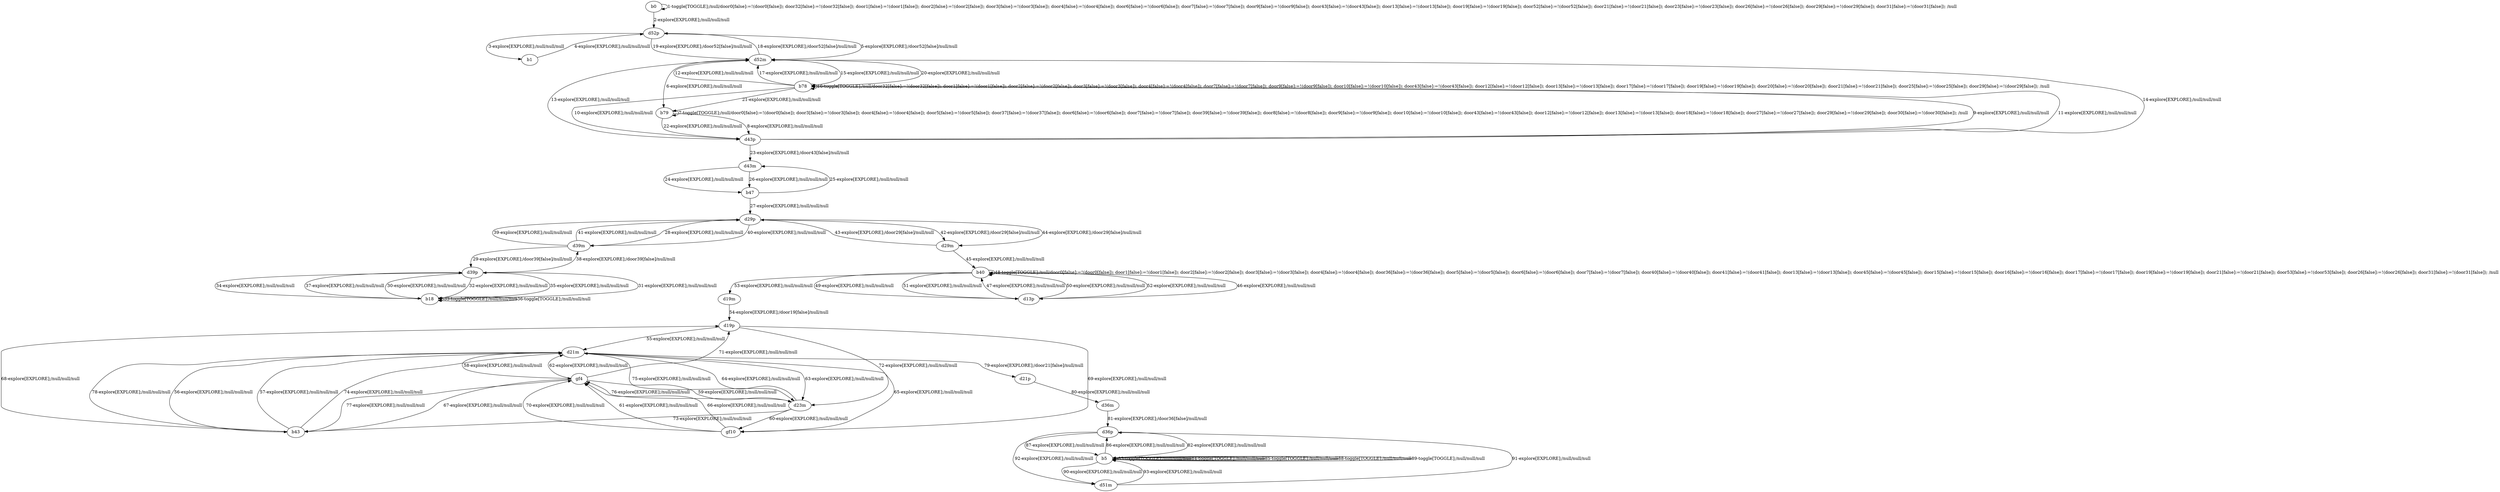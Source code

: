 # Total number of goals covered by this test: 1
# d51m --> b5

digraph g {
"b0" -> "b0" [label = "1-toggle[TOGGLE];/null/door0[false]:=!(door0[false]); door32[false]:=!(door32[false]); door1[false]:=!(door1[false]); door2[false]:=!(door2[false]); door3[false]:=!(door3[false]); door4[false]:=!(door4[false]); door6[false]:=!(door6[false]); door7[false]:=!(door7[false]); door9[false]:=!(door9[false]); door43[false]:=!(door43[false]); door13[false]:=!(door13[false]); door19[false]:=!(door19[false]); door52[false]:=!(door52[false]); door21[false]:=!(door21[false]); door23[false]:=!(door23[false]); door26[false]:=!(door26[false]); door29[false]:=!(door29[false]); door31[false]:=!(door31[false]); /null"];
"b0" -> "d52p" [label = "2-explore[EXPLORE];/null/null/null"];
"d52p" -> "b1" [label = "3-explore[EXPLORE];/null/null/null"];
"b1" -> "d52p" [label = "4-explore[EXPLORE];/null/null/null"];
"d52p" -> "d52m" [label = "5-explore[EXPLORE];/door52[false]/null/null"];
"d52m" -> "b79" [label = "6-explore[EXPLORE];/null/null/null"];
"b79" -> "b79" [label = "7-toggle[TOGGLE];/null/door0[false]:=!(door0[false]); door3[false]:=!(door3[false]); door4[false]:=!(door4[false]); door5[false]:=!(door5[false]); door37[false]:=!(door37[false]); door6[false]:=!(door6[false]); door7[false]:=!(door7[false]); door39[false]:=!(door39[false]); door8[false]:=!(door8[false]); door9[false]:=!(door9[false]); door10[false]:=!(door10[false]); door43[false]:=!(door43[false]); door12[false]:=!(door12[false]); door13[false]:=!(door13[false]); door18[false]:=!(door18[false]); door27[false]:=!(door27[false]); door29[false]:=!(door29[false]); door30[false]:=!(door30[false]); /null"];
"b79" -> "d43p" [label = "8-explore[EXPLORE];/null/null/null"];
"d43p" -> "b78" [label = "9-explore[EXPLORE];/null/null/null"];
"b78" -> "d43p" [label = "10-explore[EXPLORE];/null/null/null"];
"d43p" -> "b78" [label = "11-explore[EXPLORE];/null/null/null"];
"b78" -> "d52m" [label = "12-explore[EXPLORE];/null/null/null"];
"d52m" -> "d43p" [label = "13-explore[EXPLORE];/null/null/null"];
"d43p" -> "d52m" [label = "14-explore[EXPLORE];/null/null/null"];
"d52m" -> "b78" [label = "15-explore[EXPLORE];/null/null/null"];
"b78" -> "b78" [label = "16-toggle[TOGGLE];/null/door32[false]:=!(door32[false]); door1[false]:=!(door1[false]); door2[false]:=!(door2[false]); door3[false]:=!(door3[false]); door4[false]:=!(door4[false]); door7[false]:=!(door7[false]); door9[false]:=!(door9[false]); door10[false]:=!(door10[false]); door43[false]:=!(door43[false]); door12[false]:=!(door12[false]); door13[false]:=!(door13[false]); door17[false]:=!(door17[false]); door19[false]:=!(door19[false]); door20[false]:=!(door20[false]); door21[false]:=!(door21[false]); door25[false]:=!(door25[false]); door29[false]:=!(door29[false]); /null"];
"b78" -> "d52m" [label = "17-explore[EXPLORE];/null/null/null"];
"d52m" -> "d52p" [label = "18-explore[EXPLORE];/door52[false]/null/null"];
"d52p" -> "d52m" [label = "19-explore[EXPLORE];/door52[false]/null/null"];
"d52m" -> "b78" [label = "20-explore[EXPLORE];/null/null/null"];
"b78" -> "b79" [label = "21-explore[EXPLORE];/null/null/null"];
"b79" -> "d43p" [label = "22-explore[EXPLORE];/null/null/null"];
"d43p" -> "d43m" [label = "23-explore[EXPLORE];/door43[false]/null/null"];
"d43m" -> "b47" [label = "24-explore[EXPLORE];/null/null/null"];
"b47" -> "d43m" [label = "25-explore[EXPLORE];/null/null/null"];
"d43m" -> "b47" [label = "26-explore[EXPLORE];/null/null/null"];
"b47" -> "d29p" [label = "27-explore[EXPLORE];/null/null/null"];
"d29p" -> "d39m" [label = "28-explore[EXPLORE];/null/null/null"];
"d39m" -> "d39p" [label = "29-explore[EXPLORE];/door39[false]/null/null"];
"d39p" -> "b18" [label = "30-explore[EXPLORE];/null/null/null"];
"b18" -> "d39p" [label = "31-explore[EXPLORE];/null/null/null"];
"d39p" -> "b18" [label = "32-explore[EXPLORE];/null/null/null"];
"b18" -> "b18" [label = "33-toggle[TOGGLE];/null/null/null"];
"b18" -> "d39p" [label = "34-explore[EXPLORE];/null/null/null"];
"d39p" -> "b18" [label = "35-explore[EXPLORE];/null/null/null"];
"b18" -> "b18" [label = "36-toggle[TOGGLE];/null/null/null"];
"b18" -> "d39p" [label = "37-explore[EXPLORE];/null/null/null"];
"d39p" -> "d39m" [label = "38-explore[EXPLORE];/door39[false]/null/null"];
"d39m" -> "d29p" [label = "39-explore[EXPLORE];/null/null/null"];
"d29p" -> "d39m" [label = "40-explore[EXPLORE];/null/null/null"];
"d39m" -> "d29p" [label = "41-explore[EXPLORE];/null/null/null"];
"d29p" -> "d29m" [label = "42-explore[EXPLORE];/door29[false]/null/null"];
"d29m" -> "d29p" [label = "43-explore[EXPLORE];/door29[false]/null/null"];
"d29p" -> "d29m" [label = "44-explore[EXPLORE];/door29[false]/null/null"];
"d29m" -> "b40" [label = "45-explore[EXPLORE];/null/null/null"];
"b40" -> "d13p" [label = "46-explore[EXPLORE];/null/null/null"];
"d13p" -> "b40" [label = "47-explore[EXPLORE];/null/null/null"];
"b40" -> "b40" [label = "48-toggle[TOGGLE];/null/door0[false]:=!(door0[false]); door1[false]:=!(door1[false]); door2[false]:=!(door2[false]); door3[false]:=!(door3[false]); door4[false]:=!(door4[false]); door36[false]:=!(door36[false]); door5[false]:=!(door5[false]); door6[false]:=!(door6[false]); door7[false]:=!(door7[false]); door40[false]:=!(door40[false]); door41[false]:=!(door41[false]); door13[false]:=!(door13[false]); door45[false]:=!(door45[false]); door15[false]:=!(door15[false]); door16[false]:=!(door16[false]); door17[false]:=!(door17[false]); door19[false]:=!(door19[false]); door21[false]:=!(door21[false]); door53[false]:=!(door53[false]); door26[false]:=!(door26[false]); door31[false]:=!(door31[false]); /null"];
"b40" -> "d13p" [label = "49-explore[EXPLORE];/null/null/null"];
"d13p" -> "b40" [label = "50-explore[EXPLORE];/null/null/null"];
"b40" -> "d13p" [label = "51-explore[EXPLORE];/null/null/null"];
"d13p" -> "b40" [label = "52-explore[EXPLORE];/null/null/null"];
"b40" -> "d19m" [label = "53-explore[EXPLORE];/null/null/null"];
"d19m" -> "d19p" [label = "54-explore[EXPLORE];/door19[false]/null/null"];
"d19p" -> "d21m" [label = "55-explore[EXPLORE];/null/null/null"];
"d21m" -> "b43" [label = "56-explore[EXPLORE];/null/null/null"];
"b43" -> "d21m" [label = "57-explore[EXPLORE];/null/null/null"];
"d21m" -> "gf4" [label = "58-explore[EXPLORE];/null/null/null"];
"gf4" -> "d23m" [label = "59-explore[EXPLORE];/null/null/null"];
"d23m" -> "gf10" [label = "60-explore[EXPLORE];/null/null/null"];
"gf10" -> "gf4" [label = "61-explore[EXPLORE];/null/null/null"];
"gf4" -> "d21m" [label = "62-explore[EXPLORE];/null/null/null"];
"d21m" -> "d23m" [label = "63-explore[EXPLORE];/null/null/null"];
"d23m" -> "d21m" [label = "64-explore[EXPLORE];/null/null/null"];
"d21m" -> "gf10" [label = "65-explore[EXPLORE];/null/null/null"];
"gf10" -> "gf4" [label = "66-explore[EXPLORE];/null/null/null"];
"gf4" -> "b43" [label = "67-explore[EXPLORE];/null/null/null"];
"b43" -> "d19p" [label = "68-explore[EXPLORE];/null/null/null"];
"d19p" -> "gf10" [label = "69-explore[EXPLORE];/null/null/null"];
"gf10" -> "gf4" [label = "70-explore[EXPLORE];/null/null/null"];
"gf4" -> "d19p" [label = "71-explore[EXPLORE];/null/null/null"];
"d19p" -> "d23m" [label = "72-explore[EXPLORE];/null/null/null"];
"d23m" -> "b43" [label = "73-explore[EXPLORE];/null/null/null"];
"b43" -> "d21m" [label = "74-explore[EXPLORE];/null/null/null"];
"d21m" -> "d23m" [label = "75-explore[EXPLORE];/null/null/null"];
"d23m" -> "gf4" [label = "76-explore[EXPLORE];/null/null/null"];
"gf4" -> "b43" [label = "77-explore[EXPLORE];/null/null/null"];
"b43" -> "d21m" [label = "78-explore[EXPLORE];/null/null/null"];
"d21m" -> "d21p" [label = "79-explore[EXPLORE];/door21[false]/null/null"];
"d21p" -> "d36m" [label = "80-explore[EXPLORE];/null/null/null"];
"d36m" -> "d36p" [label = "81-explore[EXPLORE];/door36[false]/null/null"];
"d36p" -> "b5" [label = "82-explore[EXPLORE];/null/null/null"];
"b5" -> "b5" [label = "83-toggle[TOGGLE];/null/null/null"];
"b5" -> "b5" [label = "84-toggle[TOGGLE];/null/null/null"];
"b5" -> "b5" [label = "85-toggle[TOGGLE];/null/null/null"];
"b5" -> "d36p" [label = "86-explore[EXPLORE];/null/null/null"];
"d36p" -> "b5" [label = "87-explore[EXPLORE];/null/null/null"];
"b5" -> "b5" [label = "88-toggle[TOGGLE];/null/null/null"];
"b5" -> "b5" [label = "89-toggle[TOGGLE];/null/null/null"];
"b5" -> "d51m" [label = "90-explore[EXPLORE];/null/null/null"];
"d51m" -> "d36p" [label = "91-explore[EXPLORE];/null/null/null"];
"d36p" -> "d51m" [label = "92-explore[EXPLORE];/null/null/null"];
"d51m" -> "b5" [label = "93-explore[EXPLORE];/null/null/null"];
}
